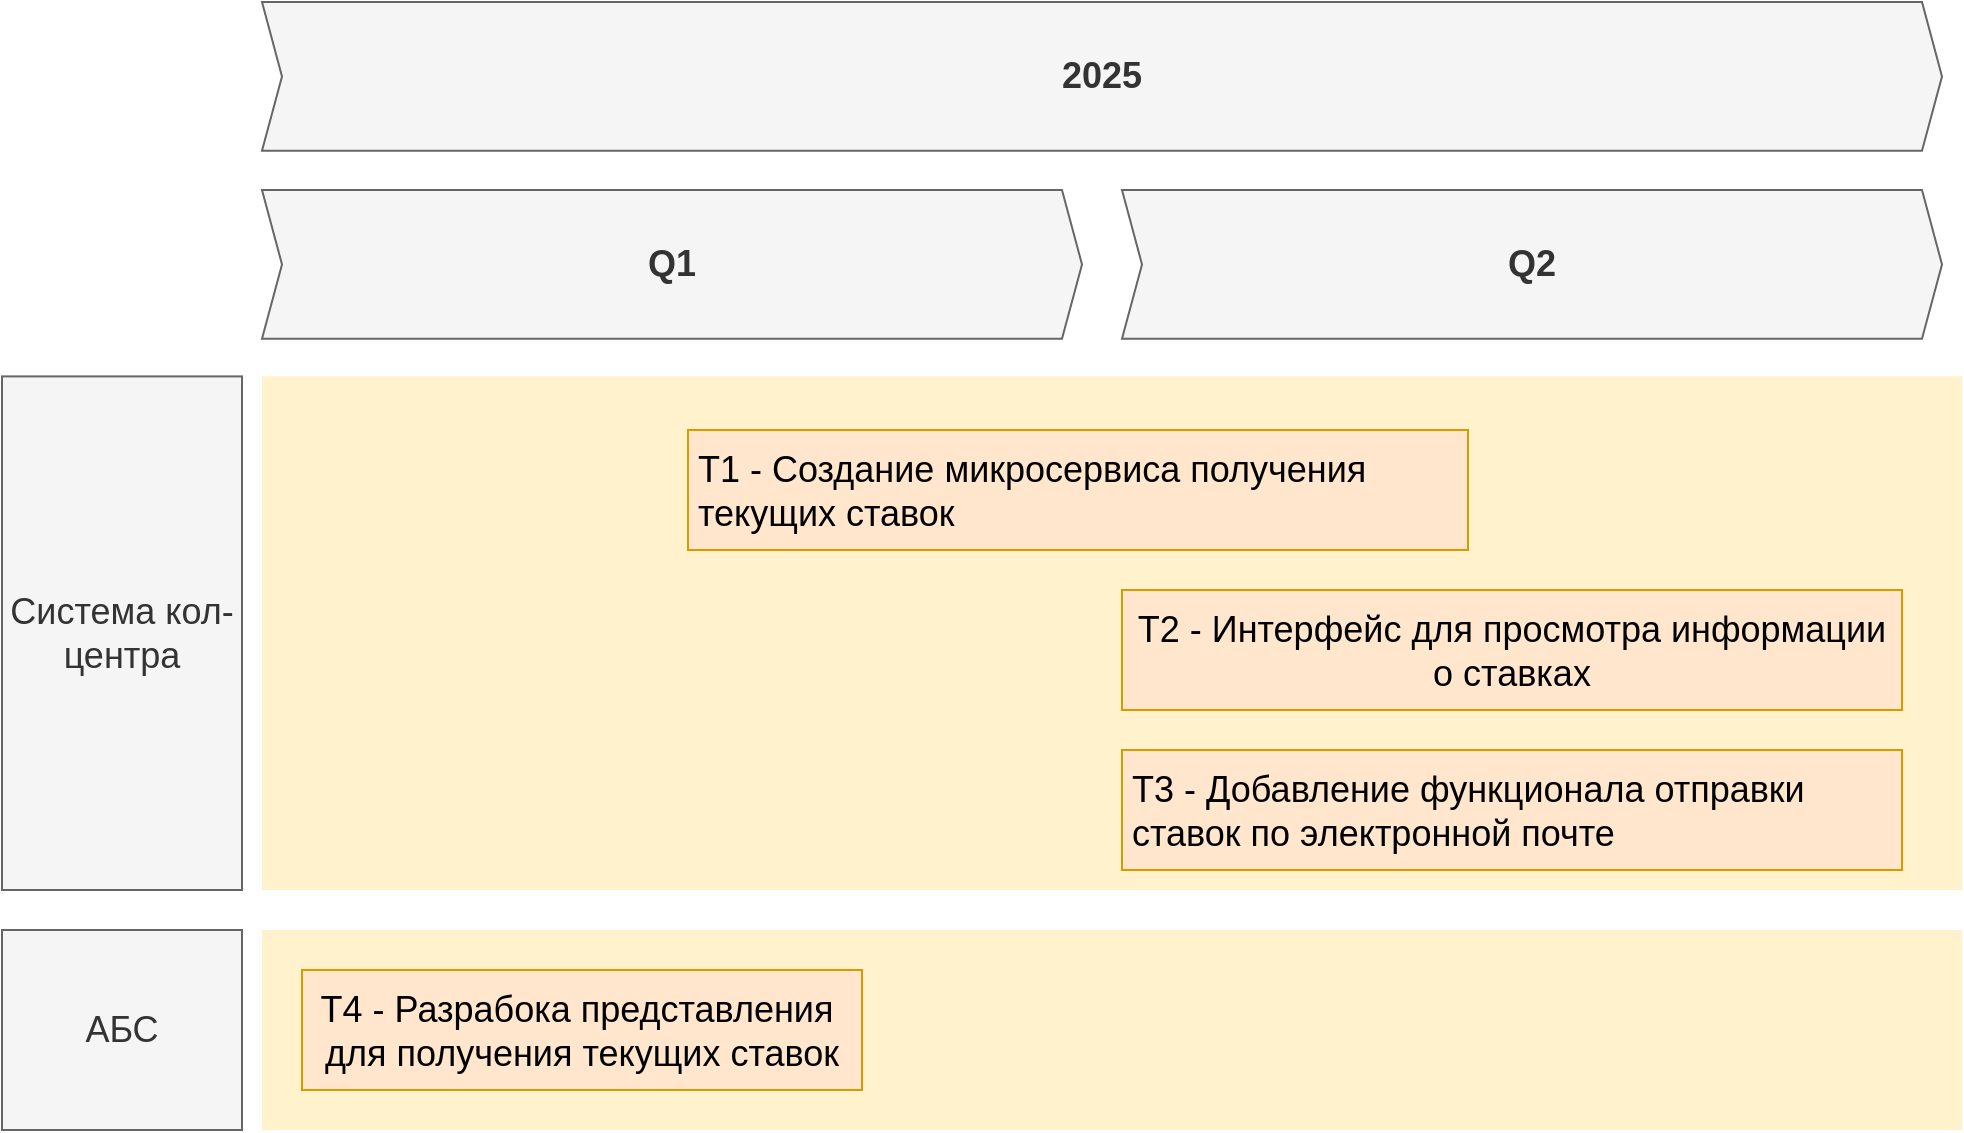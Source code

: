 <mxfile version="25.0.2">
  <diagram name="Страница — 1" id="ClpGpsFxEp234C6c3Qxi">
    <mxGraphModel dx="5060" dy="2678" grid="1" gridSize="10" guides="1" tooltips="1" connect="1" arrows="1" fold="1" page="1" pageScale="1" pageWidth="1169" pageHeight="827" math="0" shadow="0">
      <root>
        <mxCell id="0" />
        <mxCell id="1" parent="0" />
        <mxCell id="Wist2KOIOZQnMK4WS_pB-1" value="" style="shape=rect;fillColor=#fff2cc;strokeColor=none;fontSize=24;html=1;whiteSpace=wrap;align=left;verticalAlign=top;spacing=5;rounded=0;" vertex="1" parent="1">
          <mxGeometry x="-3330" y="-1156" width="850" height="100" as="geometry" />
        </mxCell>
        <mxCell id="Wist2KOIOZQnMK4WS_pB-2" value="" style="shape=rect;fillColor=#fff2cc;strokeColor=none;fontSize=24;html=1;whiteSpace=wrap;align=left;verticalAlign=top;spacing=5;rounded=0;" vertex="1" parent="1">
          <mxGeometry x="-3330" y="-1432.8" width="850" height="256.8" as="geometry" />
        </mxCell>
        <mxCell id="Wist2KOIOZQnMK4WS_pB-3" value="T1 - Создание микросервиса получения&amp;nbsp;&lt;div&gt;текущих ставок&lt;/div&gt;" style="shape=rect;fillColor=#ffe6cc;strokeColor=#d79b00;fontSize=18;html=1;whiteSpace=wrap;align=left;verticalAlign=top;spacing=5;rounded=0;" vertex="1" parent="1">
          <mxGeometry x="-3117" y="-1406" width="390" height="60" as="geometry" />
        </mxCell>
        <mxCell id="Wist2KOIOZQnMK4WS_pB-4" value="&lt;span style=&quot;text-align: left;&quot;&gt;T2 - Интерфейс для просмотра информации о ставках&lt;/span&gt;" style="shape=rect;fillColor=#ffe6cc;strokeColor=#d79b00;fontSize=18;html=1;whiteSpace=wrap;align=center;verticalAlign=top;spacing=5;rounded=0;" vertex="1" parent="1">
          <mxGeometry x="-2900" y="-1326" width="390" height="60" as="geometry" />
        </mxCell>
        <mxCell id="Wist2KOIOZQnMK4WS_pB-5" value="Система кол-центра" style="rounded=0;whiteSpace=wrap;html=1;fillColor=#f5f5f5;fontColor=#333333;strokeColor=#666666;fontSize=18;" vertex="1" parent="1">
          <mxGeometry x="-3460" y="-1432.8" width="120" height="256.8" as="geometry" />
        </mxCell>
        <mxCell id="Wist2KOIOZQnMK4WS_pB-6" value="АБС" style="rounded=0;whiteSpace=wrap;html=1;fillColor=#f5f5f5;fontColor=#333333;strokeColor=#666666;fontSize=18;" vertex="1" parent="1">
          <mxGeometry x="-3460" y="-1156" width="120" height="100" as="geometry" />
        </mxCell>
        <mxCell id="Wist2KOIOZQnMK4WS_pB-7" value="Q1" style="shape=step;perimeter=stepPerimeter;whiteSpace=wrap;html=1;fixedSize=1;size=10;fillColor=#f5f5f5;strokeColor=#666666;fontSize=18;fontStyle=1;align=center;rounded=0;fontColor=#333333;" vertex="1" parent="1">
          <mxGeometry x="-3330" y="-1526" width="410" height="74.4" as="geometry" />
        </mxCell>
        <mxCell id="Wist2KOIOZQnMK4WS_pB-9" value="T4 - Разрабока представления&amp;nbsp;&lt;div&gt;для получения текущих ставок&lt;/div&gt;" style="shape=rect;fillColor=#ffe6cc;strokeColor=#d79b00;fontSize=18;html=1;whiteSpace=wrap;align=center;verticalAlign=top;spacing=5;rounded=0;" vertex="1" parent="1">
          <mxGeometry x="-3310" y="-1136" width="280" height="60" as="geometry" />
        </mxCell>
        <mxCell id="Wist2KOIOZQnMK4WS_pB-10" value="2025" style="shape=step;perimeter=stepPerimeter;whiteSpace=wrap;html=1;fixedSize=1;size=10;fillColor=#f5f5f5;strokeColor=#666666;fontSize=18;fontStyle=1;align=center;rounded=0;fontColor=#333333;" vertex="1" parent="1">
          <mxGeometry x="-3330" y="-1620" width="840" height="74.4" as="geometry" />
        </mxCell>
        <mxCell id="Wist2KOIOZQnMK4WS_pB-11" value="Q2" style="shape=step;perimeter=stepPerimeter;whiteSpace=wrap;html=1;fixedSize=1;size=10;fillColor=#f5f5f5;strokeColor=#666666;fontSize=18;fontStyle=1;align=center;rounded=0;fontColor=#333333;" vertex="1" parent="1">
          <mxGeometry x="-2900" y="-1526" width="410" height="74.4" as="geometry" />
        </mxCell>
        <mxCell id="Wist2KOIOZQnMK4WS_pB-14" value="T3 - Добавление функционала отправки&amp;nbsp;&lt;div&gt;ставок по электронной почте&lt;/div&gt;" style="shape=rect;fillColor=#ffe6cc;strokeColor=#d79b00;fontSize=18;html=1;whiteSpace=wrap;align=left;verticalAlign=top;spacing=5;rounded=0;" vertex="1" parent="1">
          <mxGeometry x="-2900" y="-1246" width="390" height="60" as="geometry" />
        </mxCell>
      </root>
    </mxGraphModel>
  </diagram>
</mxfile>

